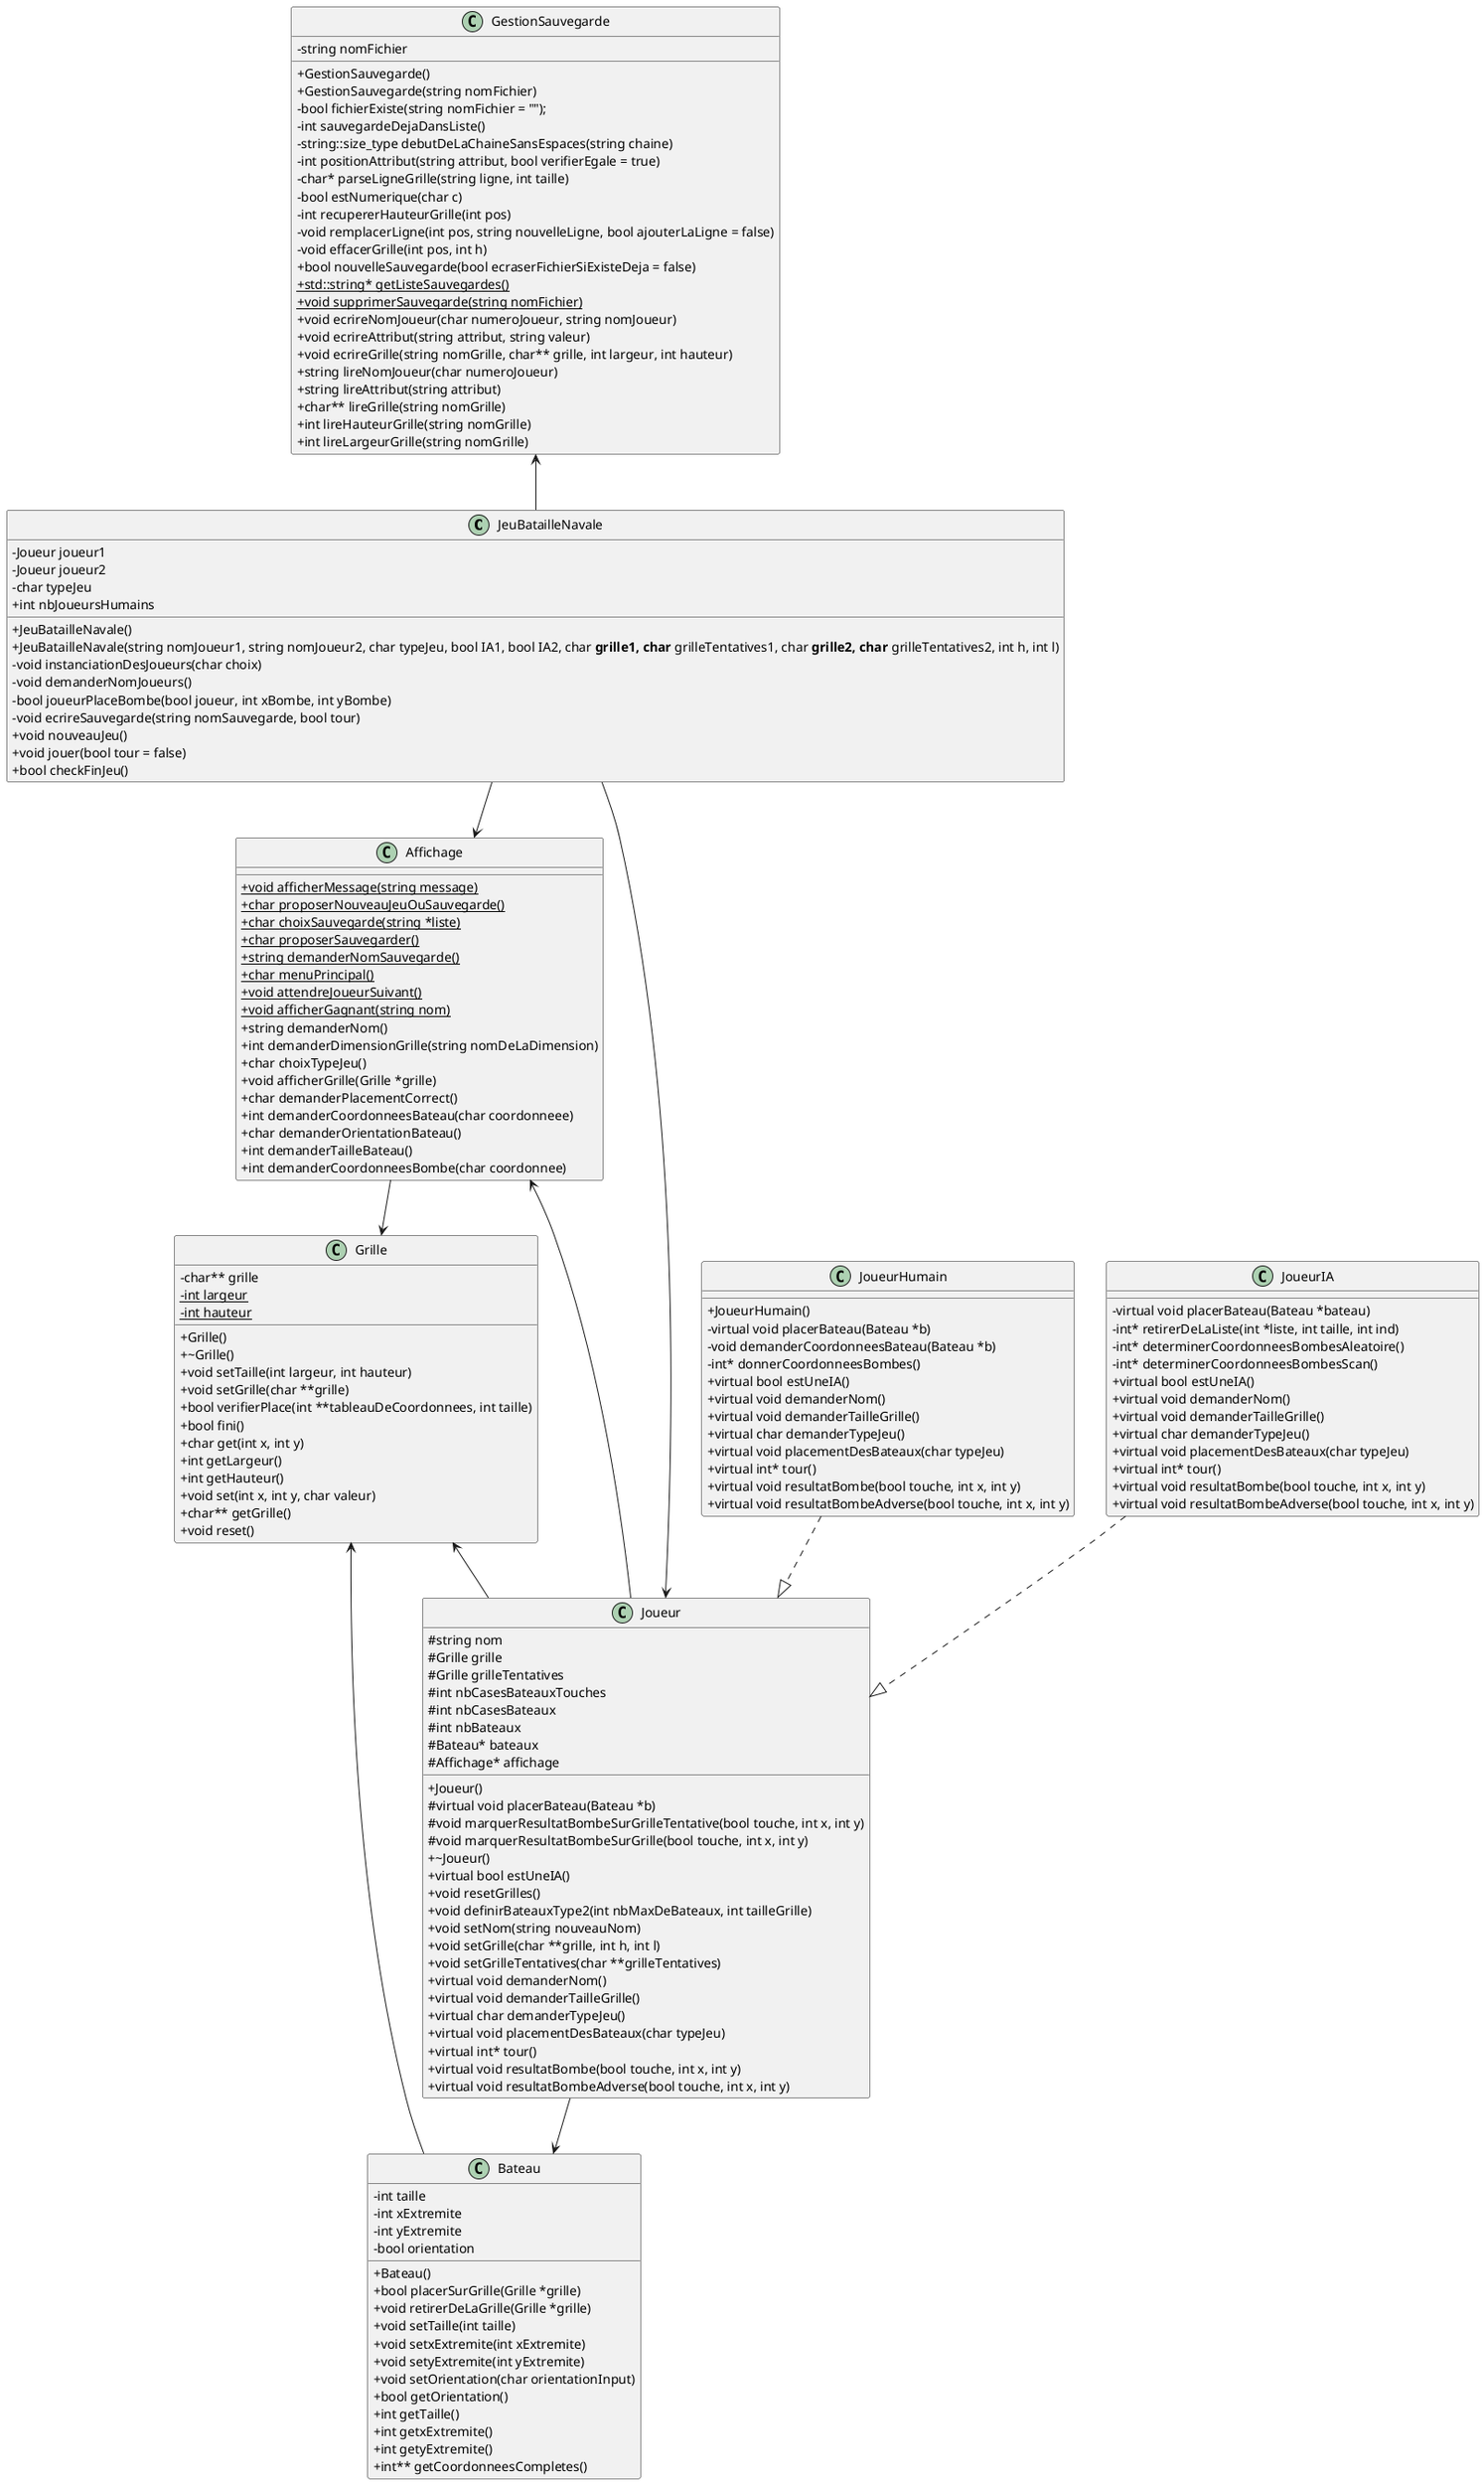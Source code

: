 @startuml
skinparam classAttributeIconSize 0 


class JeuBatailleNavale{
   -Joueur joueur1
   -Joueur joueur2
   -char typeJeu
   +int nbJoueursHumains

   +JeuBatailleNavale()
   +JeuBatailleNavale(string nomJoueur1, string nomJoueur2, char typeJeu, bool IA1, bool IA2, char** grille1, char** grilleTentatives1, char** grille2, char** grilleTentatives2, int h, int l)
   -void instanciationDesJoueurs(char choix)
   -void demanderNomJoueurs()
   -bool joueurPlaceBombe(bool joueur, int xBombe, int yBombe)
   -void ecrireSauvegarde(string nomSauvegarde, bool tour)
   +void nouveauJeu()
   +void jouer(bool tour = false)
   +bool checkFinJeu()

}

class Grille{
   -char** grille
   -{static} int largeur
   -{static} int hauteur

   +Grille()
   +~Grille()
   +void setTaille(int largeur, int hauteur)
   +void setGrille(char **grille)
   +bool verifierPlace(int **tableauDeCoordonnees, int taille)
   +bool fini()
   +char get(int x, int y)
   +int getLargeur()
   +int getHauteur()
   +void set(int x, int y, char valeur)
   +char** getGrille()
   +void reset()

}

class Joueur {
   #string nom   
   #Grille grille
   #Grille grilleTentatives   
   #int nbCasesBateauxTouches
   #int nbCasesBateaux
   #int nbBateaux
   #Bateau* bateaux
   #Affichage* affichage

  +Joueur()
  #virtual void placerBateau(Bateau *b)
  #void marquerResultatBombeSurGrilleTentative(bool touche, int x, int y)
  #void marquerResultatBombeSurGrille(bool touche, int x, int y)
  +~Joueur()
  +virtual bool estUneIA()
  +void resetGrilles()
  +void definirBateauxType2(int nbMaxDeBateaux, int tailleGrille)
  +void setNom(string nouveauNom)
  +void setGrille(char **grille, int h, int l)
  +void setGrilleTentatives(char **grilleTentatives)
  +virtual void demanderNom()
  +virtual void demanderTailleGrille()
  +virtual char demanderTypeJeu()
  +virtual void placementDesBateaux(char typeJeu)
  +virtual int* tour()
  +virtual void resultatBombe(bool touche, int x, int y)
  +virtual void resultatBombeAdverse(bool touche, int x, int y)
}

class Bateau{
   -int taille
   -int xExtremite
   -int yExtremite
   -bool orientation

   +Bateau()
   +bool placerSurGrille(Grille *grille)
   +void retirerDeLaGrille(Grille *grille)
   +void setTaille(int taille)
   +void setxExtremite(int xExtremite)
   +void setyExtremite(int yExtremite)
   +void setOrientation(char orientationInput)
   +bool getOrientation()
   +int getTaille()
   +int getxExtremite()
   +int getyExtremite()
   +int** getCoordonneesCompletes()
}

class GestionSauvegarde {
  -string nomFichier

  +GestionSauvegarde()
  +GestionSauvegarde(string nomFichier)
  -bool fichierExiste(string nomFichier = "");
  -int sauvegardeDejaDansListe()
  -string::size_type debutDeLaChaineSansEspaces(string chaine)
  -int positionAttribut(string attribut, bool verifierEgale = true)
  -char* parseLigneGrille(string ligne, int taille)
  -bool estNumerique(char c)
  -int recupererHauteurGrille(int pos)
  -void remplacerLigne(int pos, string nouvelleLigne, bool ajouterLaLigne = false)
  -void effacerGrille(int pos, int h)
  +bool nouvelleSauvegarde(bool ecraserFichierSiExisteDeja = false)
  +{static} std::string* getListeSauvegardes()
  +{static} void supprimerSauvegarde(string nomFichier)
  +void ecrireNomJoueur(char numeroJoueur, string nomJoueur)
  +void ecrireAttribut(string attribut, string valeur)
  +void ecrireGrille(string nomGrille, char** grille, int largeur, int hauteur)
  +string lireNomJoueur(char numeroJoueur)
  +string lireAttribut(string attribut)
  +char** lireGrille(string nomGrille)
  +int lireHauteurGrille(string nomGrille)
  +int lireLargeurGrille(string nomGrille)
}

class JoueurHumain {
  +JoueurHumain()
  -virtual void placerBateau(Bateau *b)
  -void demanderCoordonneesBateau(Bateau *b)
  -int* donnerCoordonneesBombes()
  +virtual bool estUneIA()
  +virtual void demanderNom()
  +virtual void demanderTailleGrille()
  +virtual char demanderTypeJeu()
  +virtual void placementDesBateaux(char typeJeu)
  +virtual int* tour()
  +virtual void resultatBombe(bool touche, int x, int y)
  +virtual void resultatBombeAdverse(bool touche, int x, int y)
}

class JoueurIA{
  -virtual void placerBateau(Bateau *bateau)
  -int* retirerDeLaListe(int *liste, int taille, int ind)
  -int* determinerCoordonneesBombesAleatoire()
  -int* determinerCoordonneesBombesScan()
  +virtual bool estUneIA()
  +virtual void demanderNom()
  +virtual void demanderTailleGrille()
  +virtual char demanderTypeJeu()
  +virtual void placementDesBateaux(char typeJeu)
  +virtual int* tour()
  +virtual void resultatBombe(bool touche, int x, int y)
  +virtual void resultatBombeAdverse(bool touche, int x, int y)
}

class Affichage {
  +{static} void afficherMessage(string message)
  +{static} char proposerNouveauJeuOuSauvegarde()
  +{static} char choixSauvegarde(string *liste)
  +{static} char proposerSauvegarder()
  +{static} string demanderNomSauvegarde()
  +{static} char menuPrincipal()
  +{static} void attendreJoueurSuivant()
  +{static} void afficherGagnant(string nom)
  +string demanderNom()
  +int demanderDimensionGrille(string nomDeLaDimension)
  +char choixTypeJeu()
  +void afficherGrille(Grille *grille)
  +char demanderPlacementCorrect()
  +int demanderCoordonneesBateau(char coordonneee)
  +char demanderOrientationBateau()
  + int demanderTailleBateau()
  +int demanderCoordonneesBombe(char coordonnee)
}

JoueurHumain ..|> Joueur
JoueurIA ..|> Joueur
Joueur<-- JeuBatailleNavale
Bateau --> Grille
Affichage --> Grille
Grille <-- Joueur
Joueur --> Bateau
JeuBatailleNavale --> Affichage
GestionSauvegarde<-- JeuBatailleNavale
Joueur -->Affichage
@enduml
